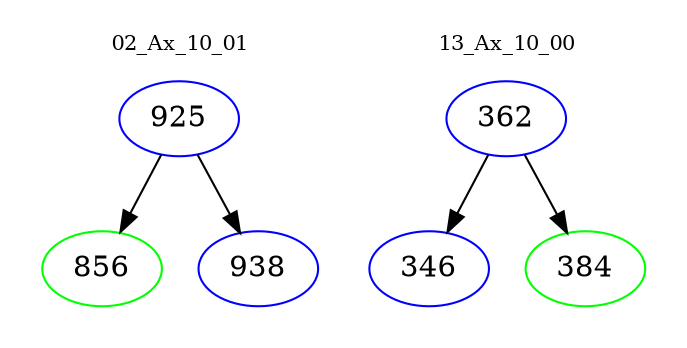 digraph{
subgraph cluster_0 {
color = white
label = "02_Ax_10_01";
fontsize=10;
T0_925 [label="925", color="blue"]
T0_925 -> T0_856 [color="black"]
T0_856 [label="856", color="green"]
T0_925 -> T0_938 [color="black"]
T0_938 [label="938", color="blue"]
}
subgraph cluster_1 {
color = white
label = "13_Ax_10_00";
fontsize=10;
T1_362 [label="362", color="blue"]
T1_362 -> T1_346 [color="black"]
T1_346 [label="346", color="blue"]
T1_362 -> T1_384 [color="black"]
T1_384 [label="384", color="green"]
}
}
